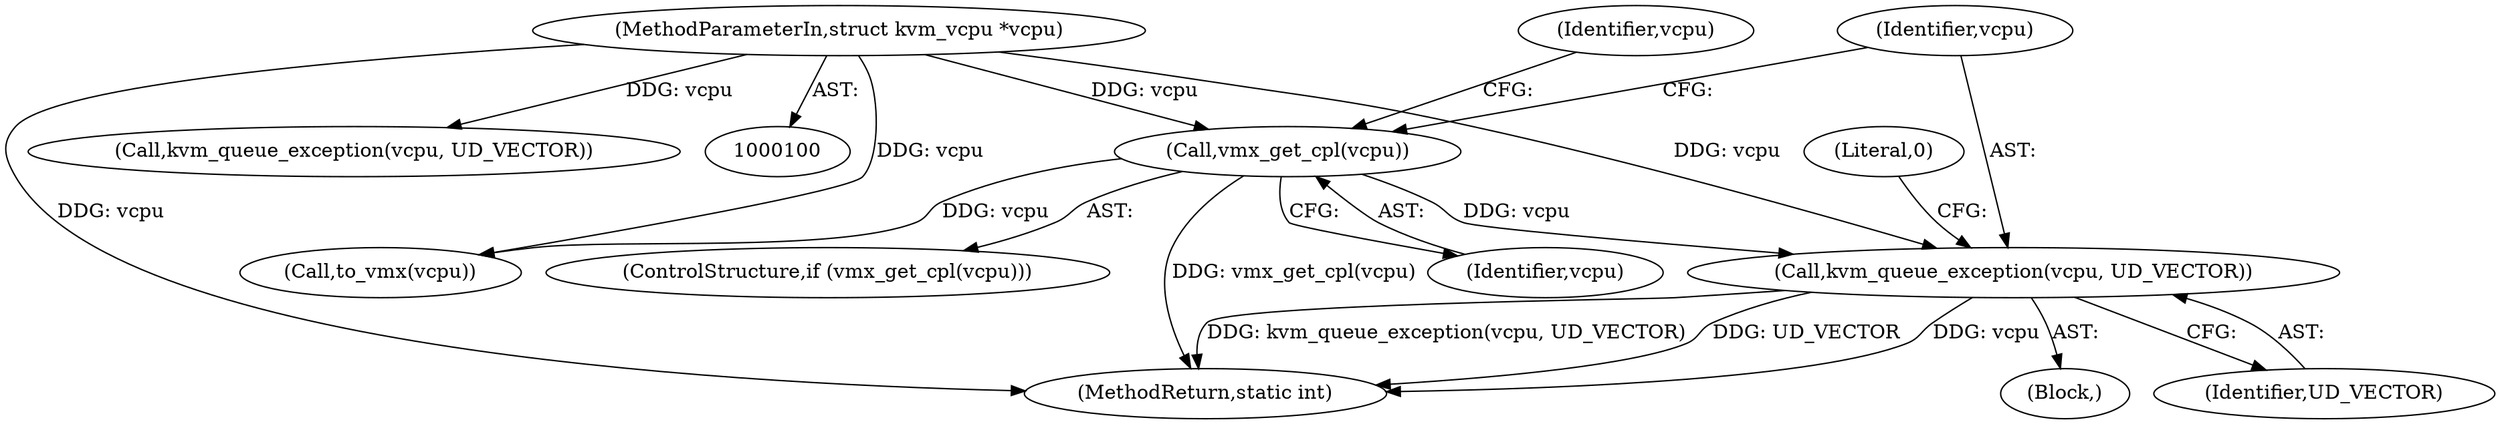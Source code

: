 digraph "0_linux_727ba748e110b4de50d142edca9d6a9b7e6111d8_2@pointer" {
"1000107" [label="(Call,kvm_queue_exception(vcpu, UD_VECTOR))"];
"1000104" [label="(Call,vmx_get_cpl(vcpu))"];
"1000101" [label="(MethodParameterIn,struct kvm_vcpu *vcpu)"];
"1000116" [label="(Call,to_vmx(vcpu))"];
"1000109" [label="(Identifier,UD_VECTOR)"];
"1000128" [label="(MethodReturn,static int)"];
"1000106" [label="(Block,)"];
"1000107" [label="(Call,kvm_queue_exception(vcpu, UD_VECTOR))"];
"1000117" [label="(Identifier,vcpu)"];
"1000105" [label="(Identifier,vcpu)"];
"1000121" [label="(Call,kvm_queue_exception(vcpu, UD_VECTOR))"];
"1000108" [label="(Identifier,vcpu)"];
"1000104" [label="(Call,vmx_get_cpl(vcpu))"];
"1000103" [label="(ControlStructure,if (vmx_get_cpl(vcpu)))"];
"1000111" [label="(Literal,0)"];
"1000101" [label="(MethodParameterIn,struct kvm_vcpu *vcpu)"];
"1000107" -> "1000106"  [label="AST: "];
"1000107" -> "1000109"  [label="CFG: "];
"1000108" -> "1000107"  [label="AST: "];
"1000109" -> "1000107"  [label="AST: "];
"1000111" -> "1000107"  [label="CFG: "];
"1000107" -> "1000128"  [label="DDG: vcpu"];
"1000107" -> "1000128"  [label="DDG: kvm_queue_exception(vcpu, UD_VECTOR)"];
"1000107" -> "1000128"  [label="DDG: UD_VECTOR"];
"1000104" -> "1000107"  [label="DDG: vcpu"];
"1000101" -> "1000107"  [label="DDG: vcpu"];
"1000104" -> "1000103"  [label="AST: "];
"1000104" -> "1000105"  [label="CFG: "];
"1000105" -> "1000104"  [label="AST: "];
"1000108" -> "1000104"  [label="CFG: "];
"1000117" -> "1000104"  [label="CFG: "];
"1000104" -> "1000128"  [label="DDG: vmx_get_cpl(vcpu)"];
"1000101" -> "1000104"  [label="DDG: vcpu"];
"1000104" -> "1000116"  [label="DDG: vcpu"];
"1000101" -> "1000100"  [label="AST: "];
"1000101" -> "1000128"  [label="DDG: vcpu"];
"1000101" -> "1000116"  [label="DDG: vcpu"];
"1000101" -> "1000121"  [label="DDG: vcpu"];
}
